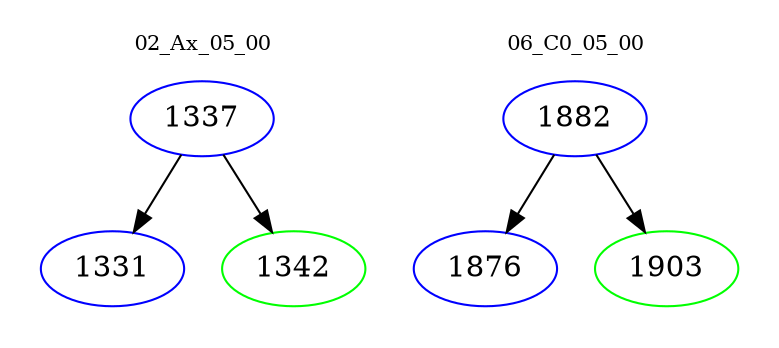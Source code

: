 digraph{
subgraph cluster_0 {
color = white
label = "02_Ax_05_00";
fontsize=10;
T0_1337 [label="1337", color="blue"]
T0_1337 -> T0_1331 [color="black"]
T0_1331 [label="1331", color="blue"]
T0_1337 -> T0_1342 [color="black"]
T0_1342 [label="1342", color="green"]
}
subgraph cluster_1 {
color = white
label = "06_C0_05_00";
fontsize=10;
T1_1882 [label="1882", color="blue"]
T1_1882 -> T1_1876 [color="black"]
T1_1876 [label="1876", color="blue"]
T1_1882 -> T1_1903 [color="black"]
T1_1903 [label="1903", color="green"]
}
}
